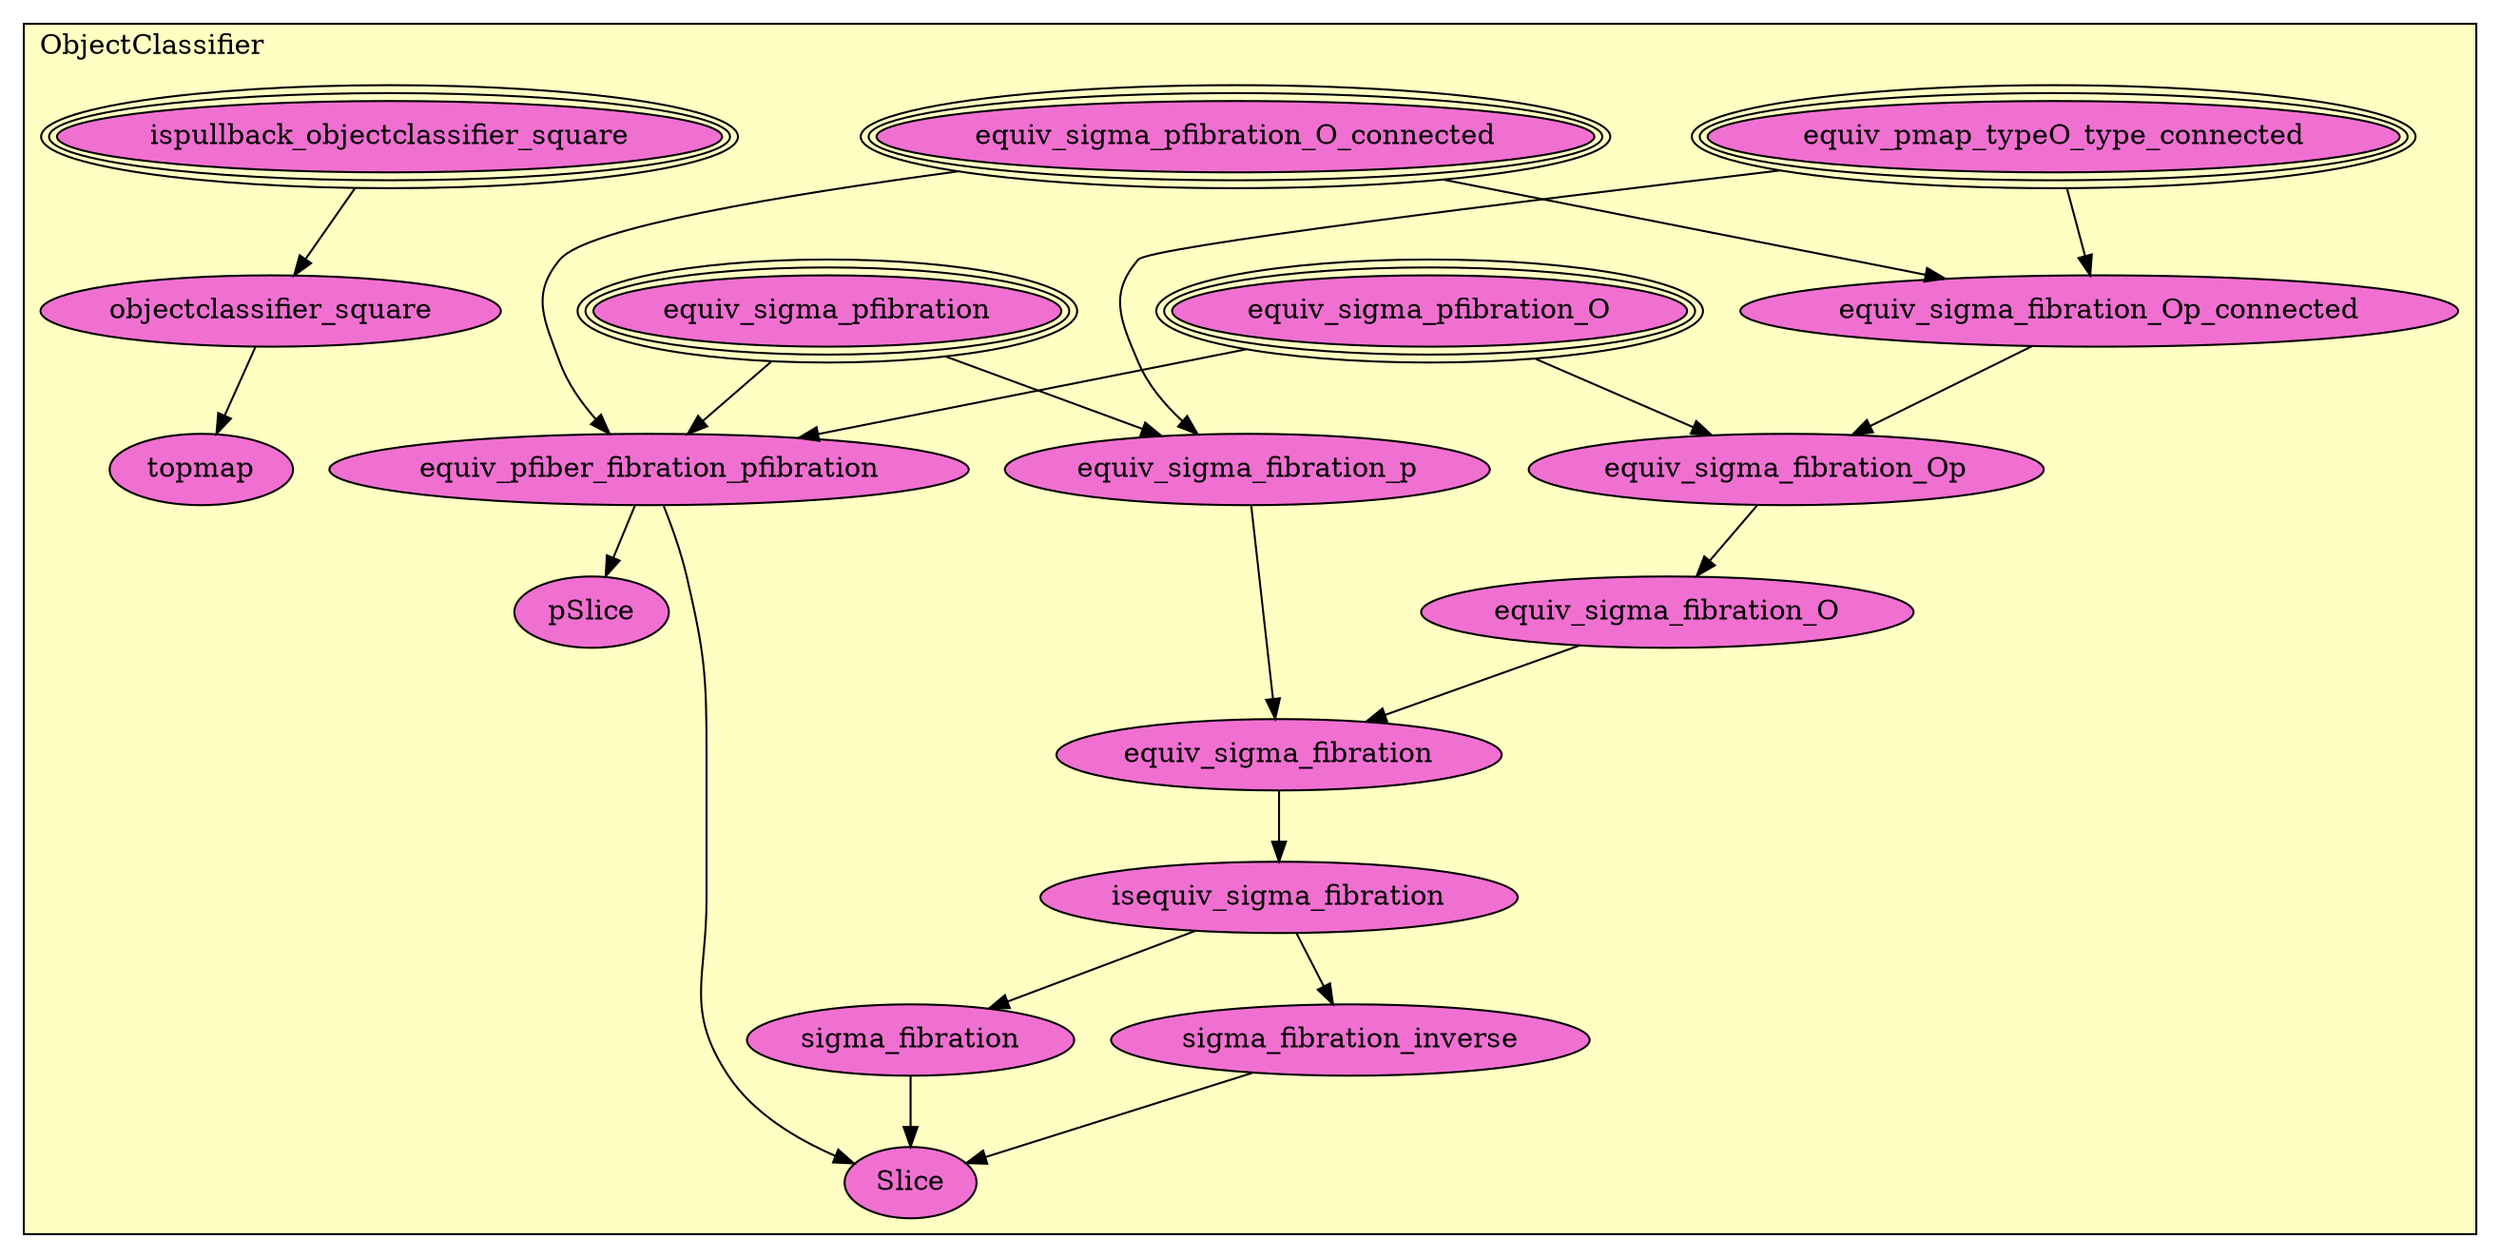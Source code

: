 digraph HoTT_Universes_ObjectClassifier {
  graph [ratio=0.5]
  node [style=filled]
ObjectClassifier_equiv_pmap_typeO_type_connected [label="equiv_pmap_typeO_type_connected", URL=<ObjectClassifier.html#equiv_pmap_typeO_type_connected>, peripheries=3, fillcolor="#F070D1"] ;
ObjectClassifier_equiv_sigma_pfibration_O_connected [label="equiv_sigma_pfibration_O_connected", URL=<ObjectClassifier.html#equiv_sigma_pfibration_O_connected>, peripheries=3, fillcolor="#F070D1"] ;
ObjectClassifier_equiv_sigma_pfibration_O [label="equiv_sigma_pfibration_O", URL=<ObjectClassifier.html#equiv_sigma_pfibration_O>, peripheries=3, fillcolor="#F070D1"] ;
ObjectClassifier_equiv_sigma_fibration_Op_connected [label="equiv_sigma_fibration_Op_connected", URL=<ObjectClassifier.html#equiv_sigma_fibration_Op_connected>, fillcolor="#F070D1"] ;
ObjectClassifier_equiv_sigma_fibration_Op [label="equiv_sigma_fibration_Op", URL=<ObjectClassifier.html#equiv_sigma_fibration_Op>, fillcolor="#F070D1"] ;
ObjectClassifier_equiv_sigma_fibration_O [label="equiv_sigma_fibration_O", URL=<ObjectClassifier.html#equiv_sigma_fibration_O>, fillcolor="#F070D1"] ;
ObjectClassifier_equiv_sigma_pfibration [label="equiv_sigma_pfibration", URL=<ObjectClassifier.html#equiv_sigma_pfibration>, peripheries=3, fillcolor="#F070D1"] ;
ObjectClassifier_equiv_pfiber_fibration_pfibration [label="equiv_pfiber_fibration_pfibration", URL=<ObjectClassifier.html#equiv_pfiber_fibration_pfibration>, fillcolor="#F070D1"] ;
ObjectClassifier_equiv_sigma_fibration_p [label="equiv_sigma_fibration_p", URL=<ObjectClassifier.html#equiv_sigma_fibration_p>, fillcolor="#F070D1"] ;
ObjectClassifier_ispullback_objectclassifier_square [label="ispullback_objectclassifier_square", URL=<ObjectClassifier.html#ispullback_objectclassifier_square>, peripheries=3, fillcolor="#F070D1"] ;
ObjectClassifier_objectclassifier_square [label="objectclassifier_square", URL=<ObjectClassifier.html#objectclassifier_square>, fillcolor="#F070D1"] ;
ObjectClassifier_topmap [label="topmap", URL=<ObjectClassifier.html#topmap>, fillcolor="#F070D1"] ;
ObjectClassifier_equiv_sigma_fibration [label="equiv_sigma_fibration", URL=<ObjectClassifier.html#equiv_sigma_fibration>, fillcolor="#F070D1"] ;
ObjectClassifier_isequiv_sigma_fibration [label="isequiv_sigma_fibration", URL=<ObjectClassifier.html#isequiv_sigma_fibration>, fillcolor="#F070D1"] ;
ObjectClassifier_sigma_fibration_inverse [label="sigma_fibration_inverse", URL=<ObjectClassifier.html#sigma_fibration_inverse>, fillcolor="#F070D1"] ;
ObjectClassifier_sigma_fibration [label="sigma_fibration", URL=<ObjectClassifier.html#sigma_fibration>, fillcolor="#F070D1"] ;
ObjectClassifier_pSlice [label="pSlice", URL=<ObjectClassifier.html#pSlice>, fillcolor="#F070D1"] ;
ObjectClassifier_Slice [label="Slice", URL=<ObjectClassifier.html#Slice>, fillcolor="#F070D1"] ;
  ObjectClassifier_equiv_pmap_typeO_type_connected -> ObjectClassifier_equiv_sigma_fibration_Op_connected [] ;
  ObjectClassifier_equiv_pmap_typeO_type_connected -> ObjectClassifier_equiv_sigma_fibration_p [] ;
  ObjectClassifier_equiv_sigma_pfibration_O_connected -> ObjectClassifier_equiv_sigma_fibration_Op_connected [] ;
  ObjectClassifier_equiv_sigma_pfibration_O_connected -> ObjectClassifier_equiv_pfiber_fibration_pfibration [] ;
  ObjectClassifier_equiv_sigma_pfibration_O -> ObjectClassifier_equiv_sigma_fibration_Op [] ;
  ObjectClassifier_equiv_sigma_pfibration_O -> ObjectClassifier_equiv_pfiber_fibration_pfibration [] ;
  ObjectClassifier_equiv_sigma_fibration_Op_connected -> ObjectClassifier_equiv_sigma_fibration_Op [] ;
  ObjectClassifier_equiv_sigma_fibration_Op -> ObjectClassifier_equiv_sigma_fibration_O [] ;
  ObjectClassifier_equiv_sigma_fibration_O -> ObjectClassifier_equiv_sigma_fibration [] ;
  ObjectClassifier_equiv_sigma_pfibration -> ObjectClassifier_equiv_pfiber_fibration_pfibration [] ;
  ObjectClassifier_equiv_sigma_pfibration -> ObjectClassifier_equiv_sigma_fibration_p [] ;
  ObjectClassifier_equiv_pfiber_fibration_pfibration -> ObjectClassifier_pSlice [] ;
  ObjectClassifier_equiv_pfiber_fibration_pfibration -> ObjectClassifier_Slice [] ;
  ObjectClassifier_equiv_sigma_fibration_p -> ObjectClassifier_equiv_sigma_fibration [] ;
  ObjectClassifier_ispullback_objectclassifier_square -> ObjectClassifier_objectclassifier_square [] ;
  ObjectClassifier_objectclassifier_square -> ObjectClassifier_topmap [] ;
  ObjectClassifier_equiv_sigma_fibration -> ObjectClassifier_isequiv_sigma_fibration [] ;
  ObjectClassifier_isequiv_sigma_fibration -> ObjectClassifier_sigma_fibration_inverse [] ;
  ObjectClassifier_isequiv_sigma_fibration -> ObjectClassifier_sigma_fibration [] ;
  ObjectClassifier_sigma_fibration_inverse -> ObjectClassifier_Slice [] ;
  ObjectClassifier_sigma_fibration -> ObjectClassifier_Slice [] ;
subgraph cluster_ObjectClassifier { label="ObjectClassifier"; fillcolor="#FFFFC3"; labeljust=l; style=filled 
ObjectClassifier_Slice; ObjectClassifier_pSlice; ObjectClassifier_sigma_fibration; ObjectClassifier_sigma_fibration_inverse; ObjectClassifier_isequiv_sigma_fibration; ObjectClassifier_equiv_sigma_fibration; ObjectClassifier_topmap; ObjectClassifier_objectclassifier_square; ObjectClassifier_ispullback_objectclassifier_square; ObjectClassifier_equiv_sigma_fibration_p; ObjectClassifier_equiv_pfiber_fibration_pfibration; ObjectClassifier_equiv_sigma_pfibration; ObjectClassifier_equiv_sigma_fibration_O; ObjectClassifier_equiv_sigma_fibration_Op; ObjectClassifier_equiv_sigma_fibration_Op_connected; ObjectClassifier_equiv_sigma_pfibration_O; ObjectClassifier_equiv_sigma_pfibration_O_connected; ObjectClassifier_equiv_pmap_typeO_type_connected; };
} /* END */
